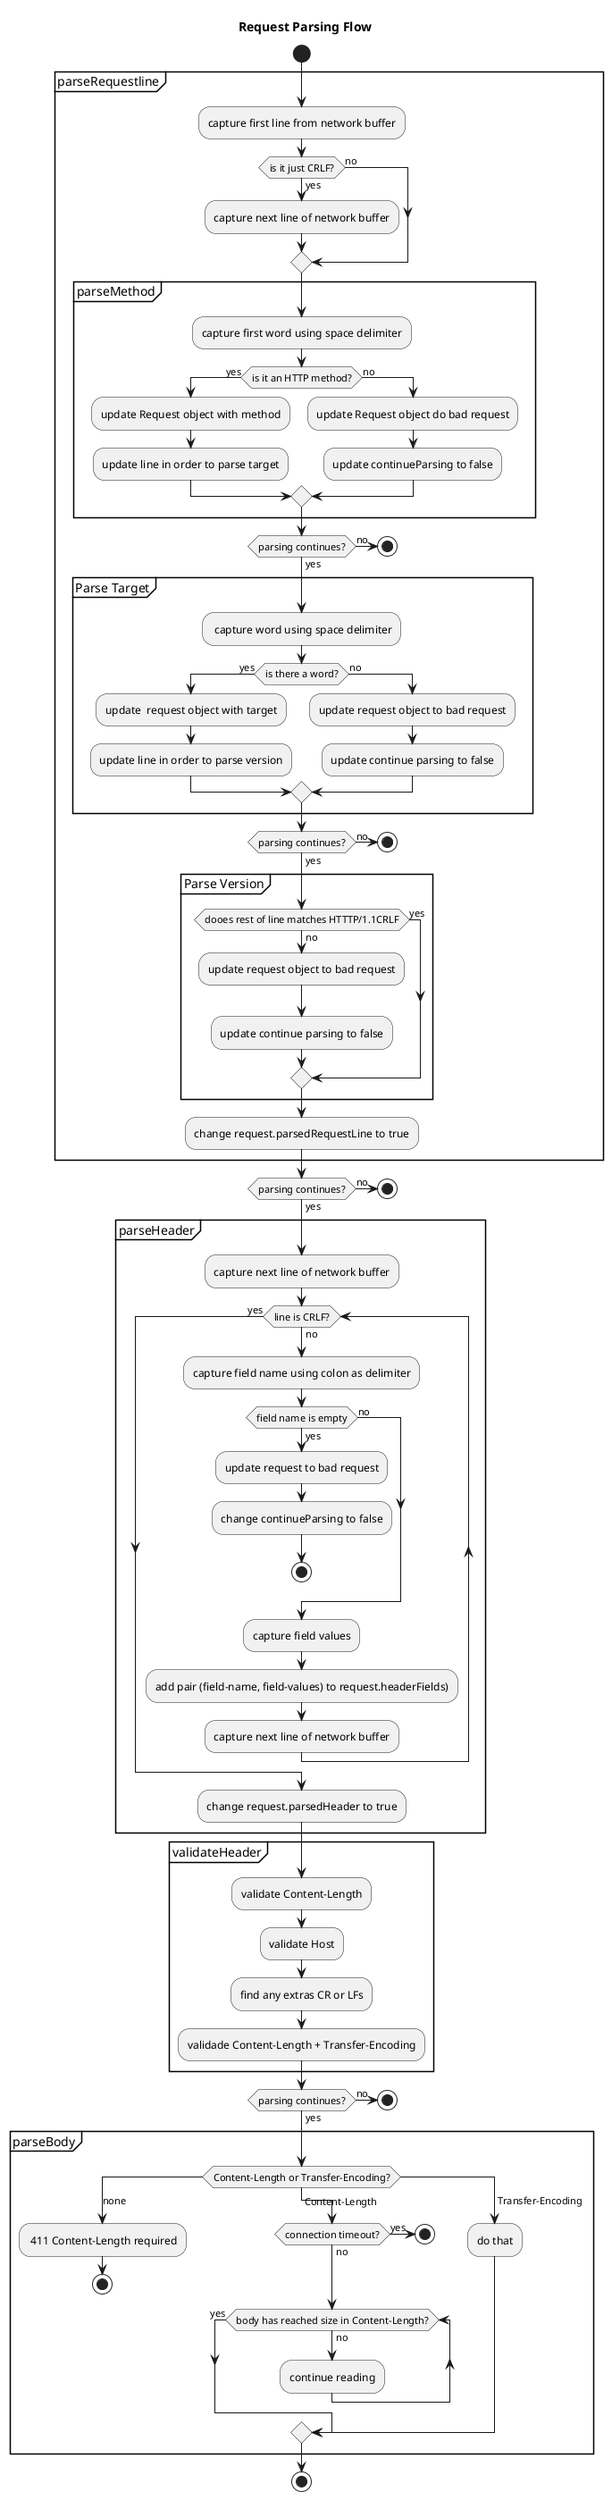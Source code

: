 @startuml

title Request Parsing Flow

start
	group parseRequestline
		:capture first line from network buffer;
		if (is it just CRLF?) then (yes)
			:capture next line of network buffer;
		else (no)
		endif
		group parseMethod
			:capture first word using space delimiter;
			if (is it an HTTP method?) then (yes)
				:update Request object with method;
				:update line in order to parse target;
			else (no)
				:update Request object do bad request;
				:update continueParsing to false;
			endif
		end group
		if (parsing continues?) then (no)
			stop;
		else (yes)
			group Parse Target
				: capture word using space delimiter;
			if (is there a word?) then (yes)
				:update  request object with target;
				:update line in order to parse version;
			else (no)
				:update request object to bad request;
				:update continue parsing to false;
			endif
			end group
		if (parsing continues?) then (no)
			stop;
		else (yes)
			group Parse Version
				if (dooes rest of line matches HTTTP/1.1CRLF) then (no)
				:update request object to bad request;
				:update continue parsing to false;
			else (yes)
			endif
			end group
			:change request.parsedRequestLine to true;
		endif
		endif
	end group
		if (parsing continues?) then (no)
			stop;
		else (yes)
	group parseHeader
		:capture next line of network buffer;
		while (line is CRLF?) is (no)
			:capture field name using colon as delimiter;
			if (field name is empty) then (yes)
				:update request to bad request;
				:change continueParsing to false;
				stop
			else (no)
			endif
			:capture field values;
			:add pair (field-name, field-values) to request.headerFields);
			:capture next line of network buffer;
		endwhile (yes)
		:change request.parsedHeader to true;
	end group
	group validateHeader
		:validate Content-Length;
		:validate Host;
		:find any extras CR or LFs;
		:validade Content-Length + Transfer-Encoding;
	end group
		if (parsing continues?) then (no)
			stop
		else (yes)
		endif
	group parseBody
		switch (Content-Length or Transfer-Encoding?)
			case (none)
			: 411 Content-Length required;
			stop;
			case ( Content-Length )
			if (connection timeout?) then (yes)
				stop
			else (no)
			endif
			while (body has reached size in Content-Length?) is (no)
				:continue reading;
			endwhile (yes)
			case ( Transfer-Encoding )
				:do that;
		endswitch
	end group
stop


@enduml
